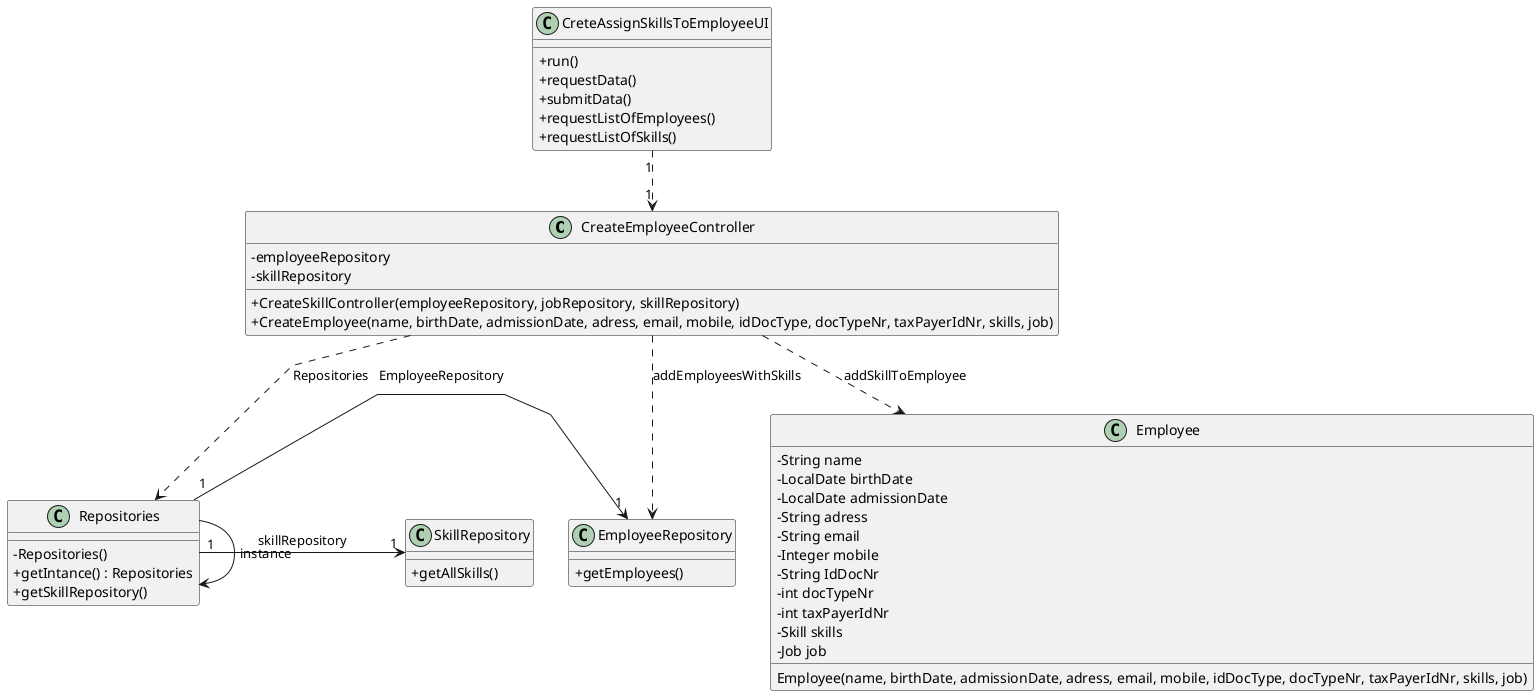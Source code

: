 @startuml
'skinparam monochrome true
skinparam packageStyle rectangle
skinparam shadowing false
skinparam linetype polyline
'skinparam linetype orto

skinparam classAttributeIconSize 0

'left to right direction

class CreateEmployeeController
{
    -employeeRepository
    -skillRepository
    +CreateSkillController(employeeRepository, jobRepository, skillRepository)
    +CreateEmployee(name, birthDate, admissionDate, adress, email, mobile, idDocType, docTypeNr, taxPayerIdNr, skills, job)


}

class CreteAssignSkillsToEmployeeUI {
   +run()
   +requestData()
   +submitData()
   +requestListOfEmployees()
   +requestListOfSkills()
}


class Repositories {
        - Repositories()
        + getIntance() : Repositories
        + getSkillRepository()

}
class Employee{
    - String name
    - LocalDate birthDate
    - LocalDate admissionDate
    - String adress
    - String email
    - Integer mobile
    - String IdDocNr
    - int docTypeNr
    - int taxPayerIdNr
    - Skill skills
    - Job job

    Employee(name, birthDate, admissionDate, adress, email, mobile, idDocType, docTypeNr, taxPayerIdNr, skills, job)
}

class SkillRepository{
    + getAllSkills()
}


class EmployeeRepository {

    + getEmployees()

}

CreteAssignSkillsToEmployeeUI "1" ..> "1" CreateEmployeeController

CreateEmployeeController ..> Repositories : Repositories
Repositories -> Repositories : instance
Repositories "1" -> "1" EmployeeRepository : EmployeeRepository
Repositories "1" -> "1" SkillRepository : skillRepository



CreateEmployeeController ..> Employee: addSkillToEmployee

CreateEmployeeController ..> EmployeeRepository: addEmployeesWithSkills

@enduml